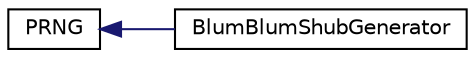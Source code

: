 digraph "Graphical Class Hierarchy"
{
  edge [fontname="Helvetica",fontsize="10",labelfontname="Helvetica",labelfontsize="10"];
  node [fontname="Helvetica",fontsize="10",shape=record];
  rankdir="LR";
  Node0 [label="PRNG",height=0.2,width=0.4,color="black", fillcolor="white", style="filled",URL="$classPRNG.html"];
  Node0 -> Node1 [dir="back",color="midnightblue",fontsize="10",style="solid",fontname="Helvetica"];
  Node1 [label="BlumBlumShubGenerator",height=0.2,width=0.4,color="black", fillcolor="white", style="filled",URL="$classBlumBlumShubGenerator.html"];
}
